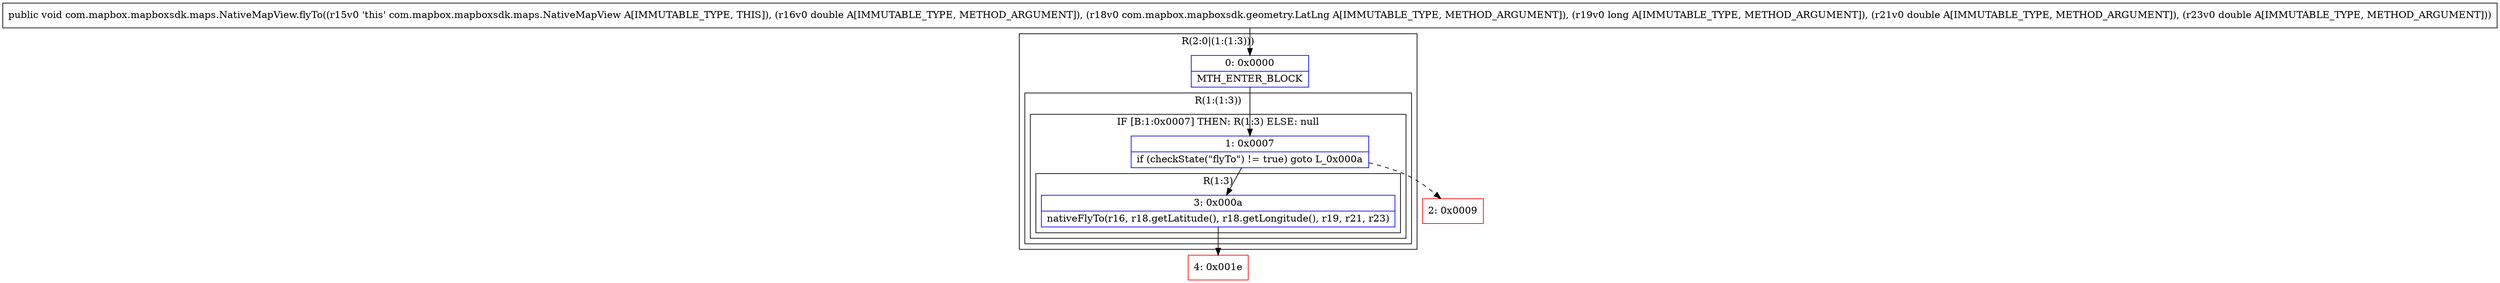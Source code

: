 digraph "CFG forcom.mapbox.mapboxsdk.maps.NativeMapView.flyTo(DLcom\/mapbox\/mapboxsdk\/geometry\/LatLng;JDD)V" {
subgraph cluster_Region_1024598897 {
label = "R(2:0|(1:(1:3)))";
node [shape=record,color=blue];
Node_0 [shape=record,label="{0\:\ 0x0000|MTH_ENTER_BLOCK\l}"];
subgraph cluster_Region_1292096662 {
label = "R(1:(1:3))";
node [shape=record,color=blue];
subgraph cluster_IfRegion_711577926 {
label = "IF [B:1:0x0007] THEN: R(1:3) ELSE: null";
node [shape=record,color=blue];
Node_1 [shape=record,label="{1\:\ 0x0007|if (checkState(\"flyTo\") != true) goto L_0x000a\l}"];
subgraph cluster_Region_1228149837 {
label = "R(1:3)";
node [shape=record,color=blue];
Node_3 [shape=record,label="{3\:\ 0x000a|nativeFlyTo(r16, r18.getLatitude(), r18.getLongitude(), r19, r21, r23)\l}"];
}
}
}
}
Node_2 [shape=record,color=red,label="{2\:\ 0x0009}"];
Node_4 [shape=record,color=red,label="{4\:\ 0x001e}"];
MethodNode[shape=record,label="{public void com.mapbox.mapboxsdk.maps.NativeMapView.flyTo((r15v0 'this' com.mapbox.mapboxsdk.maps.NativeMapView A[IMMUTABLE_TYPE, THIS]), (r16v0 double A[IMMUTABLE_TYPE, METHOD_ARGUMENT]), (r18v0 com.mapbox.mapboxsdk.geometry.LatLng A[IMMUTABLE_TYPE, METHOD_ARGUMENT]), (r19v0 long A[IMMUTABLE_TYPE, METHOD_ARGUMENT]), (r21v0 double A[IMMUTABLE_TYPE, METHOD_ARGUMENT]), (r23v0 double A[IMMUTABLE_TYPE, METHOD_ARGUMENT])) }"];
MethodNode -> Node_0;
Node_0 -> Node_1;
Node_1 -> Node_2[style=dashed];
Node_1 -> Node_3;
Node_3 -> Node_4;
}


